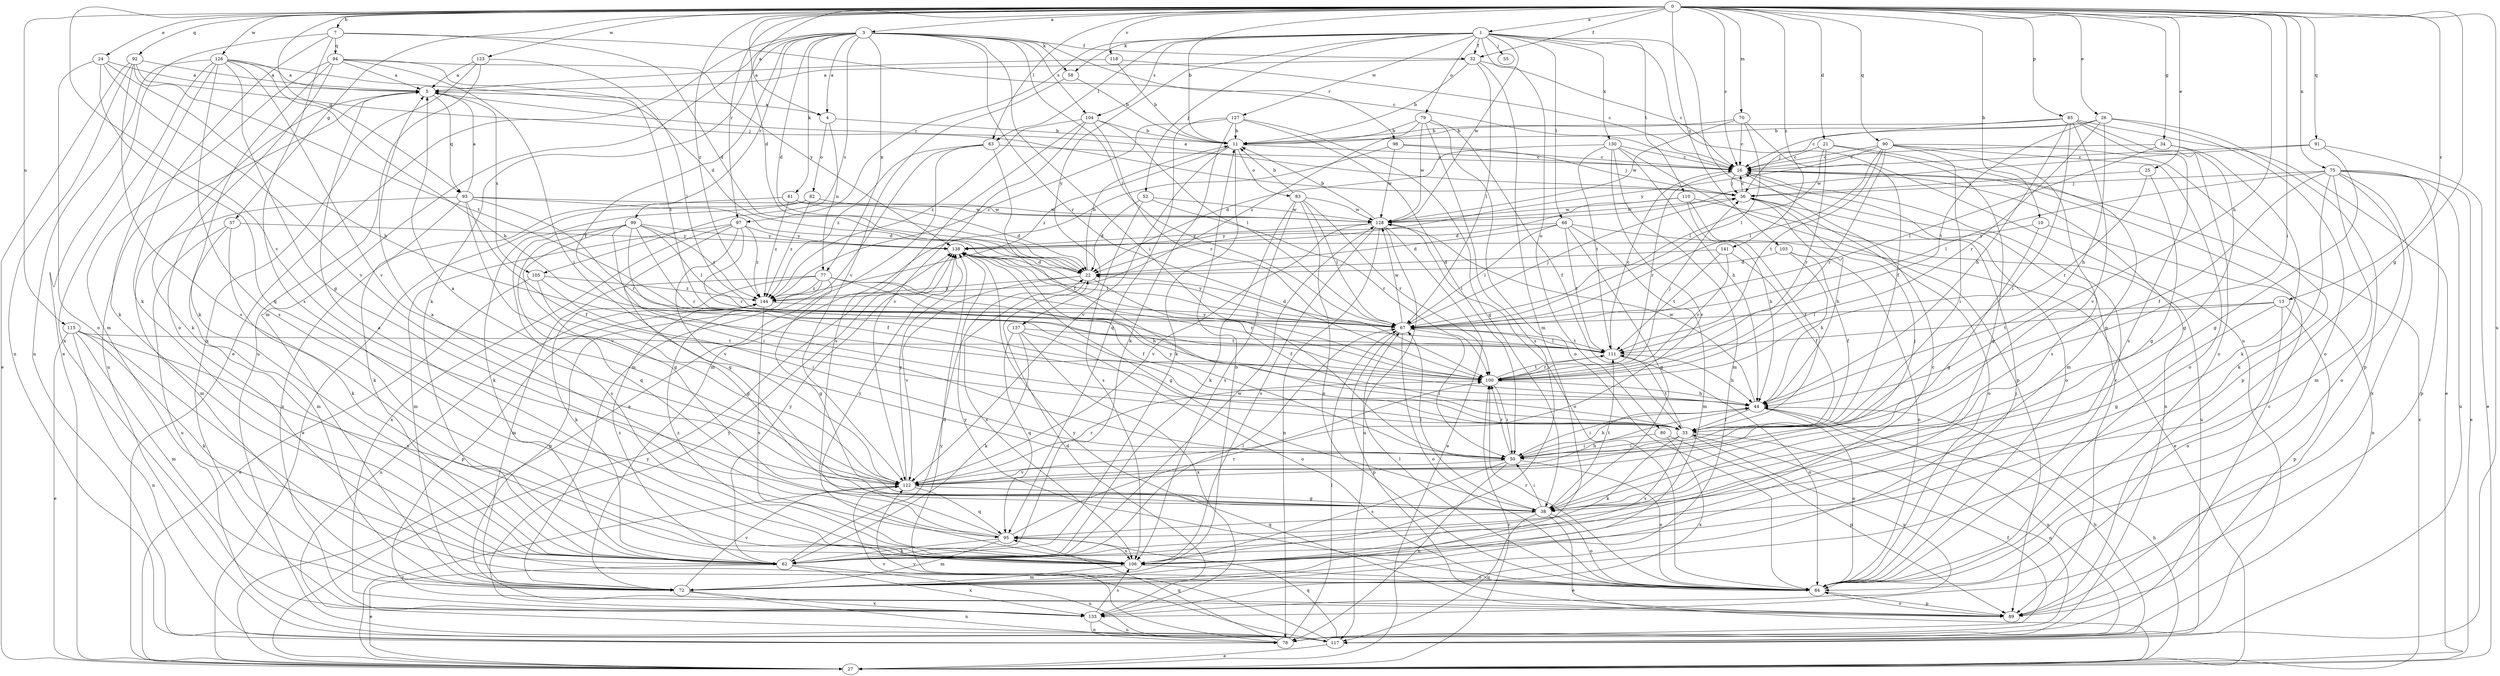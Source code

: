 strict digraph  {
0;
1;
3;
4;
5;
7;
10;
11;
13;
16;
21;
22;
24;
25;
26;
27;
32;
33;
34;
37;
38;
44;
50;
52;
55;
56;
58;
61;
62;
63;
66;
67;
70;
72;
75;
77;
78;
79;
80;
82;
83;
84;
85;
89;
90;
91;
92;
93;
94;
95;
97;
98;
99;
100;
103;
104;
105;
106;
110;
111;
115;
117;
118;
122;
123;
126;
127;
128;
130;
133;
137;
138;
141;
144;
0 -> 1  [label=a];
0 -> 3  [label=a];
0 -> 4  [label=a];
0 -> 7  [label=b];
0 -> 10  [label=b];
0 -> 11  [label=b];
0 -> 13  [label=c];
0 -> 16  [label=c];
0 -> 21  [label=d];
0 -> 22  [label=d];
0 -> 24  [label=e];
0 -> 25  [label=e];
0 -> 26  [label=e];
0 -> 32  [label=f];
0 -> 34  [label=g];
0 -> 37  [label=g];
0 -> 38  [label=g];
0 -> 44  [label=h];
0 -> 50  [label=i];
0 -> 63  [label=l];
0 -> 70  [label=m];
0 -> 75  [label=n];
0 -> 85  [label=p];
0 -> 90  [label=q];
0 -> 91  [label=q];
0 -> 92  [label=q];
0 -> 93  [label=q];
0 -> 97  [label=r];
0 -> 103  [label=s];
0 -> 115  [label=u];
0 -> 117  [label=u];
0 -> 118  [label=v];
0 -> 122  [label=v];
0 -> 123  [label=w];
0 -> 126  [label=w];
0 -> 141  [label=z];
0 -> 144  [label=z];
1 -> 32  [label=f];
1 -> 52  [label=j];
1 -> 55  [label=j];
1 -> 58  [label=k];
1 -> 63  [label=l];
1 -> 66  [label=l];
1 -> 79  [label=o];
1 -> 80  [label=o];
1 -> 89  [label=p];
1 -> 97  [label=r];
1 -> 104  [label=s];
1 -> 110  [label=t];
1 -> 117  [label=u];
1 -> 127  [label=w];
1 -> 128  [label=w];
1 -> 130  [label=x];
1 -> 137  [label=y];
3 -> 4  [label=a];
3 -> 22  [label=d];
3 -> 27  [label=e];
3 -> 32  [label=f];
3 -> 33  [label=f];
3 -> 50  [label=i];
3 -> 58  [label=k];
3 -> 61  [label=k];
3 -> 62  [label=k];
3 -> 67  [label=l];
3 -> 72  [label=m];
3 -> 77  [label=n];
3 -> 98  [label=r];
3 -> 99  [label=r];
3 -> 100  [label=r];
3 -> 104  [label=s];
3 -> 105  [label=s];
4 -> 11  [label=b];
4 -> 77  [label=n];
4 -> 82  [label=o];
5 -> 4  [label=a];
5 -> 62  [label=k];
5 -> 93  [label=q];
5 -> 105  [label=s];
5 -> 117  [label=u];
7 -> 16  [label=c];
7 -> 22  [label=d];
7 -> 27  [label=e];
7 -> 62  [label=k];
7 -> 94  [label=q];
7 -> 106  [label=s];
10 -> 38  [label=g];
10 -> 78  [label=n];
10 -> 138  [label=y];
11 -> 16  [label=c];
11 -> 62  [label=k];
11 -> 83  [label=o];
11 -> 122  [label=v];
11 -> 144  [label=z];
13 -> 38  [label=g];
13 -> 67  [label=l];
13 -> 84  [label=o];
13 -> 89  [label=p];
13 -> 111  [label=t];
16 -> 56  [label=j];
16 -> 78  [label=n];
16 -> 84  [label=o];
16 -> 100  [label=r];
21 -> 16  [label=c];
21 -> 67  [label=l];
21 -> 72  [label=m];
21 -> 95  [label=q];
21 -> 100  [label=r];
22 -> 11  [label=b];
22 -> 33  [label=f];
22 -> 106  [label=s];
22 -> 122  [label=v];
22 -> 144  [label=z];
24 -> 5  [label=a];
24 -> 44  [label=h];
24 -> 84  [label=o];
24 -> 95  [label=q];
24 -> 122  [label=v];
25 -> 38  [label=g];
25 -> 56  [label=j];
25 -> 100  [label=r];
26 -> 11  [label=b];
26 -> 16  [label=c];
26 -> 44  [label=h];
26 -> 84  [label=o];
26 -> 89  [label=p];
26 -> 100  [label=r];
26 -> 111  [label=t];
27 -> 16  [label=c];
27 -> 44  [label=h];
27 -> 100  [label=r];
27 -> 122  [label=v];
27 -> 138  [label=y];
32 -> 5  [label=a];
32 -> 11  [label=b];
32 -> 16  [label=c];
32 -> 67  [label=l];
32 -> 72  [label=m];
33 -> 50  [label=i];
33 -> 62  [label=k];
33 -> 78  [label=n];
33 -> 106  [label=s];
33 -> 111  [label=t];
33 -> 133  [label=x];
34 -> 16  [label=c];
34 -> 38  [label=g];
34 -> 62  [label=k];
34 -> 67  [label=l];
37 -> 62  [label=k];
37 -> 72  [label=m];
37 -> 117  [label=u];
37 -> 138  [label=y];
38 -> 27  [label=e];
38 -> 50  [label=i];
38 -> 67  [label=l];
38 -> 84  [label=o];
38 -> 95  [label=q];
38 -> 111  [label=t];
38 -> 117  [label=u];
44 -> 33  [label=f];
44 -> 50  [label=i];
44 -> 84  [label=o];
44 -> 117  [label=u];
44 -> 128  [label=w];
50 -> 44  [label=h];
50 -> 78  [label=n];
50 -> 84  [label=o];
50 -> 100  [label=r];
50 -> 106  [label=s];
50 -> 122  [label=v];
50 -> 138  [label=y];
52 -> 22  [label=d];
52 -> 100  [label=r];
52 -> 106  [label=s];
52 -> 128  [label=w];
56 -> 5  [label=a];
56 -> 16  [label=c];
56 -> 44  [label=h];
56 -> 84  [label=o];
56 -> 128  [label=w];
58 -> 11  [label=b];
58 -> 122  [label=v];
61 -> 22  [label=d];
61 -> 128  [label=w];
61 -> 133  [label=x];
61 -> 144  [label=z];
62 -> 22  [label=d];
62 -> 27  [label=e];
62 -> 67  [label=l];
62 -> 117  [label=u];
62 -> 128  [label=w];
62 -> 133  [label=x];
62 -> 138  [label=y];
62 -> 144  [label=z];
63 -> 16  [label=c];
63 -> 27  [label=e];
63 -> 33  [label=f];
63 -> 72  [label=m];
63 -> 144  [label=z];
66 -> 22  [label=d];
66 -> 27  [label=e];
66 -> 38  [label=g];
66 -> 67  [label=l];
66 -> 72  [label=m];
66 -> 111  [label=t];
66 -> 138  [label=y];
67 -> 22  [label=d];
67 -> 50  [label=i];
67 -> 56  [label=j];
67 -> 84  [label=o];
67 -> 89  [label=p];
67 -> 111  [label=t];
67 -> 128  [label=w];
67 -> 138  [label=y];
70 -> 11  [label=b];
70 -> 16  [label=c];
70 -> 33  [label=f];
70 -> 67  [label=l];
70 -> 128  [label=w];
72 -> 11  [label=b];
72 -> 78  [label=n];
72 -> 122  [label=v];
72 -> 133  [label=x];
75 -> 27  [label=e];
75 -> 33  [label=f];
75 -> 56  [label=j];
75 -> 62  [label=k];
75 -> 67  [label=l];
75 -> 72  [label=m];
75 -> 84  [label=o];
75 -> 89  [label=p];
75 -> 117  [label=u];
75 -> 133  [label=x];
77 -> 33  [label=f];
77 -> 38  [label=g];
77 -> 44  [label=h];
77 -> 62  [label=k];
77 -> 72  [label=m];
77 -> 89  [label=p];
77 -> 100  [label=r];
77 -> 144  [label=z];
78 -> 16  [label=c];
78 -> 33  [label=f];
78 -> 67  [label=l];
78 -> 95  [label=q];
78 -> 122  [label=v];
79 -> 11  [label=b];
79 -> 33  [label=f];
79 -> 84  [label=o];
79 -> 106  [label=s];
79 -> 128  [label=w];
79 -> 144  [label=z];
80 -> 50  [label=i];
80 -> 89  [label=p];
80 -> 133  [label=x];
82 -> 27  [label=e];
82 -> 62  [label=k];
82 -> 128  [label=w];
82 -> 144  [label=z];
83 -> 11  [label=b];
83 -> 62  [label=k];
83 -> 67  [label=l];
83 -> 84  [label=o];
83 -> 100  [label=r];
83 -> 106  [label=s];
83 -> 128  [label=w];
84 -> 16  [label=c];
84 -> 56  [label=j];
84 -> 67  [label=l];
84 -> 89  [label=p];
84 -> 100  [label=r];
84 -> 138  [label=y];
85 -> 11  [label=b];
85 -> 27  [label=e];
85 -> 44  [label=h];
85 -> 50  [label=i];
85 -> 56  [label=j];
85 -> 84  [label=o];
85 -> 106  [label=s];
85 -> 122  [label=v];
89 -> 84  [label=o];
89 -> 138  [label=y];
90 -> 16  [label=c];
90 -> 50  [label=i];
90 -> 67  [label=l];
90 -> 84  [label=o];
90 -> 89  [label=p];
90 -> 100  [label=r];
90 -> 106  [label=s];
90 -> 111  [label=t];
90 -> 138  [label=y];
91 -> 16  [label=c];
91 -> 27  [label=e];
91 -> 38  [label=g];
91 -> 128  [label=w];
92 -> 5  [label=a];
92 -> 27  [label=e];
92 -> 56  [label=j];
92 -> 78  [label=n];
92 -> 106  [label=s];
92 -> 111  [label=t];
93 -> 5  [label=a];
93 -> 22  [label=d];
93 -> 33  [label=f];
93 -> 62  [label=k];
93 -> 72  [label=m];
93 -> 100  [label=r];
93 -> 122  [label=v];
93 -> 128  [label=w];
94 -> 5  [label=a];
94 -> 50  [label=i];
94 -> 62  [label=k];
94 -> 72  [label=m];
94 -> 84  [label=o];
94 -> 111  [label=t];
94 -> 138  [label=y];
95 -> 5  [label=a];
95 -> 62  [label=k];
95 -> 72  [label=m];
95 -> 100  [label=r];
95 -> 106  [label=s];
95 -> 138  [label=y];
97 -> 38  [label=g];
97 -> 72  [label=m];
97 -> 100  [label=r];
97 -> 122  [label=v];
97 -> 133  [label=x];
97 -> 138  [label=y];
97 -> 144  [label=z];
98 -> 16  [label=c];
98 -> 56  [label=j];
98 -> 72  [label=m];
98 -> 128  [label=w];
99 -> 33  [label=f];
99 -> 38  [label=g];
99 -> 50  [label=i];
99 -> 67  [label=l];
99 -> 95  [label=q];
99 -> 100  [label=r];
99 -> 106  [label=s];
99 -> 138  [label=y];
99 -> 144  [label=z];
100 -> 44  [label=h];
100 -> 50  [label=i];
100 -> 56  [label=j];
100 -> 111  [label=t];
100 -> 138  [label=y];
103 -> 22  [label=d];
103 -> 33  [label=f];
103 -> 44  [label=h];
103 -> 84  [label=o];
104 -> 11  [label=b];
104 -> 67  [label=l];
104 -> 100  [label=r];
104 -> 106  [label=s];
104 -> 122  [label=v];
104 -> 144  [label=z];
105 -> 27  [label=e];
105 -> 38  [label=g];
105 -> 50  [label=i];
105 -> 144  [label=z];
106 -> 5  [label=a];
106 -> 16  [label=c];
106 -> 72  [label=m];
106 -> 84  [label=o];
106 -> 144  [label=z];
110 -> 22  [label=d];
110 -> 33  [label=f];
110 -> 44  [label=h];
110 -> 117  [label=u];
110 -> 128  [label=w];
111 -> 16  [label=c];
111 -> 44  [label=h];
111 -> 67  [label=l];
111 -> 84  [label=o];
111 -> 100  [label=r];
115 -> 27  [label=e];
115 -> 62  [label=k];
115 -> 72  [label=m];
115 -> 78  [label=n];
115 -> 106  [label=s];
115 -> 111  [label=t];
117 -> 27  [label=e];
117 -> 44  [label=h];
117 -> 95  [label=q];
117 -> 122  [label=v];
117 -> 138  [label=y];
118 -> 5  [label=a];
118 -> 11  [label=b];
118 -> 16  [label=c];
122 -> 5  [label=a];
122 -> 38  [label=g];
122 -> 44  [label=h];
122 -> 56  [label=j];
122 -> 95  [label=q];
122 -> 100  [label=r];
122 -> 138  [label=y];
123 -> 5  [label=a];
123 -> 67  [label=l];
123 -> 117  [label=u];
123 -> 133  [label=x];
126 -> 5  [label=a];
126 -> 22  [label=d];
126 -> 38  [label=g];
126 -> 44  [label=h];
126 -> 62  [label=k];
126 -> 78  [label=n];
126 -> 106  [label=s];
126 -> 122  [label=v];
126 -> 133  [label=x];
127 -> 11  [label=b];
127 -> 38  [label=g];
127 -> 50  [label=i];
127 -> 62  [label=k];
127 -> 95  [label=q];
127 -> 144  [label=z];
128 -> 11  [label=b];
128 -> 27  [label=e];
128 -> 78  [label=n];
128 -> 84  [label=o];
128 -> 106  [label=s];
128 -> 117  [label=u];
128 -> 122  [label=v];
128 -> 138  [label=y];
130 -> 16  [label=c];
130 -> 22  [label=d];
130 -> 44  [label=h];
130 -> 72  [label=m];
130 -> 89  [label=p];
130 -> 111  [label=t];
130 -> 122  [label=v];
133 -> 22  [label=d];
133 -> 78  [label=n];
133 -> 106  [label=s];
133 -> 117  [label=u];
133 -> 138  [label=y];
137 -> 62  [label=k];
137 -> 84  [label=o];
137 -> 95  [label=q];
137 -> 111  [label=t];
137 -> 133  [label=x];
138 -> 22  [label=d];
138 -> 38  [label=g];
138 -> 67  [label=l];
141 -> 22  [label=d];
141 -> 33  [label=f];
141 -> 100  [label=r];
141 -> 111  [label=t];
144 -> 67  [label=l];
144 -> 89  [label=p];
144 -> 106  [label=s];
144 -> 117  [label=u];
}
